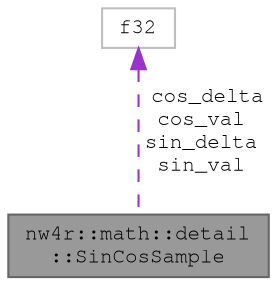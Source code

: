 digraph "nw4r::math::detail::SinCosSample"
{
 // LATEX_PDF_SIZE
  bgcolor="transparent";
  edge [fontname=FreeMono,fontsize=10,labelfontname=FreeMono,labelfontsize=10];
  node [fontname=FreeMono,fontsize=10,shape=box,height=0.2,width=0.4];
  Node1 [label="nw4r::math::detail\l::SinCosSample",height=0.2,width=0.4,color="gray40", fillcolor="grey60", style="filled", fontcolor="black",tooltip=" "];
  Node2 -> Node1 [dir="back",color="darkorchid3",style="dashed",label=" cos_delta\ncos_val\nsin_delta\nsin_val" ];
  Node2 [label="f32",height=0.2,width=0.4,color="grey75", fillcolor="white", style="filled",tooltip=" "];
}

